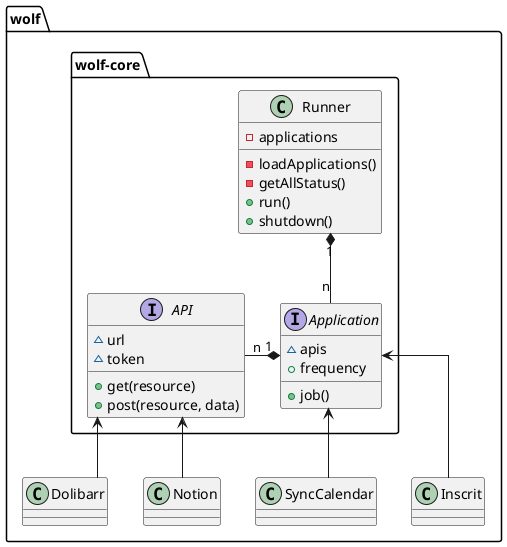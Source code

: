 @startuml
'https://plantuml.com/class-diagram
skinparam linetype ortho
package wolf{
package wolf-core{
class Runner{
- applications
- loadApplications()
- getAllStatus()
+ run()
+ shutdown()
}

interface API{
~ url
~ token
+ get(resource)
+ post(resource, data)
}

interface Application{
~ apis
+ frequency
+ job()

}
}

class Dolibarr{

}

class Notion{

}

class SyncCalendar{

}

class Inscrit{

}
}

Runner "1" *-- "n" Application
Application "1" *-left- "n" API
API <-- Dolibarr
API <-- Notion
Application <-- SyncCalendar
Application <-- Inscrit

@enduml